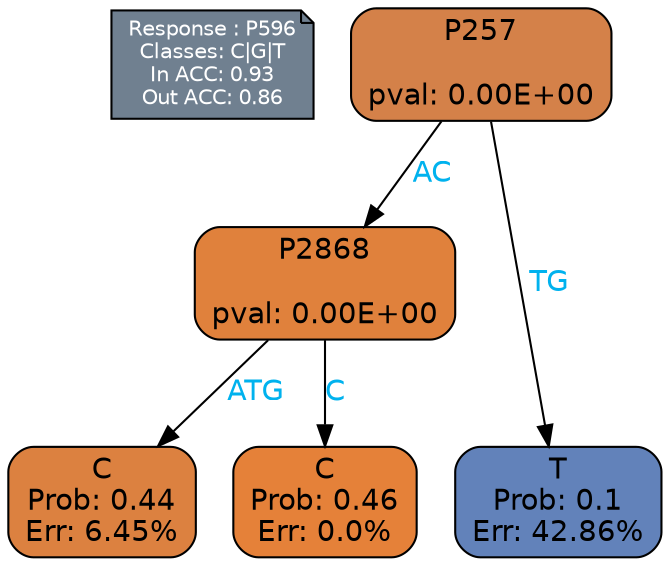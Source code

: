 digraph Tree {
node [shape=box, style="filled, rounded", color="black", fontname=helvetica] ;
graph [ranksep=equally, splines=polylines, bgcolor=transparent, dpi=600] ;
edge [fontname=helvetica] ;
LEGEND [label="Response : P596
Classes: C|G|T
In ACC: 0.93
Out ACC: 0.86
",shape=note,align=left,style=filled,fillcolor="slategray",fontcolor="white",fontsize=10];1 [label="P257

pval: 0.00E+00", fillcolor="#d48149"] ;
2 [label="P2868

pval: 0.00E+00", fillcolor="#e0813c"] ;
3 [label="C
Prob: 0.44
Err: 6.45%", fillcolor="#dc8140"] ;
4 [label="C
Prob: 0.46
Err: 0.0%", fillcolor="#e58139"] ;
5 [label="T
Prob: 0.1
Err: 42.86%", fillcolor="#6282ba"] ;
1 -> 2 [label="AC",fontcolor=deepskyblue2] ;
1 -> 5 [label="TG",fontcolor=deepskyblue2] ;
2 -> 3 [label="ATG",fontcolor=deepskyblue2] ;
2 -> 4 [label="C",fontcolor=deepskyblue2] ;
{rank = same; 3;4;5;}{rank = same; LEGEND;1;}}